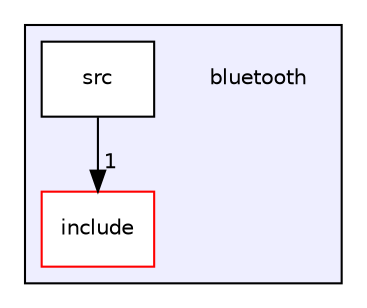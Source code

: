 digraph "bluetooth" {
  compound=true
  node [ fontsize="10", fontname="Helvetica"];
  edge [ labelfontsize="10", labelfontname="Helvetica"];
  subgraph clusterdir_1e6fe53db75a29dc9164cb6fd2fcc5a5 {
    graph [ bgcolor="#eeeeff", pencolor="black", label="" URL="dir_1e6fe53db75a29dc9164cb6fd2fcc5a5.html"];
    dir_1e6fe53db75a29dc9164cb6fd2fcc5a5 [shape=plaintext label="bluetooth"];
    dir_ef816cf728417de558d51921fcd87ff9 [shape=box label="include" color="red" fillcolor="white" style="filled" URL="dir_ef816cf728417de558d51921fcd87ff9.html"];
    dir_b034527aee1b0a6c4069a6931de6a5f8 [shape=box label="src" color="black" fillcolor="white" style="filled" URL="dir_b034527aee1b0a6c4069a6931de6a5f8.html"];
  }
  dir_b034527aee1b0a6c4069a6931de6a5f8->dir_ef816cf728417de558d51921fcd87ff9 [headlabel="1", labeldistance=1.5 headhref="dir_000007_000005.html"];
}
